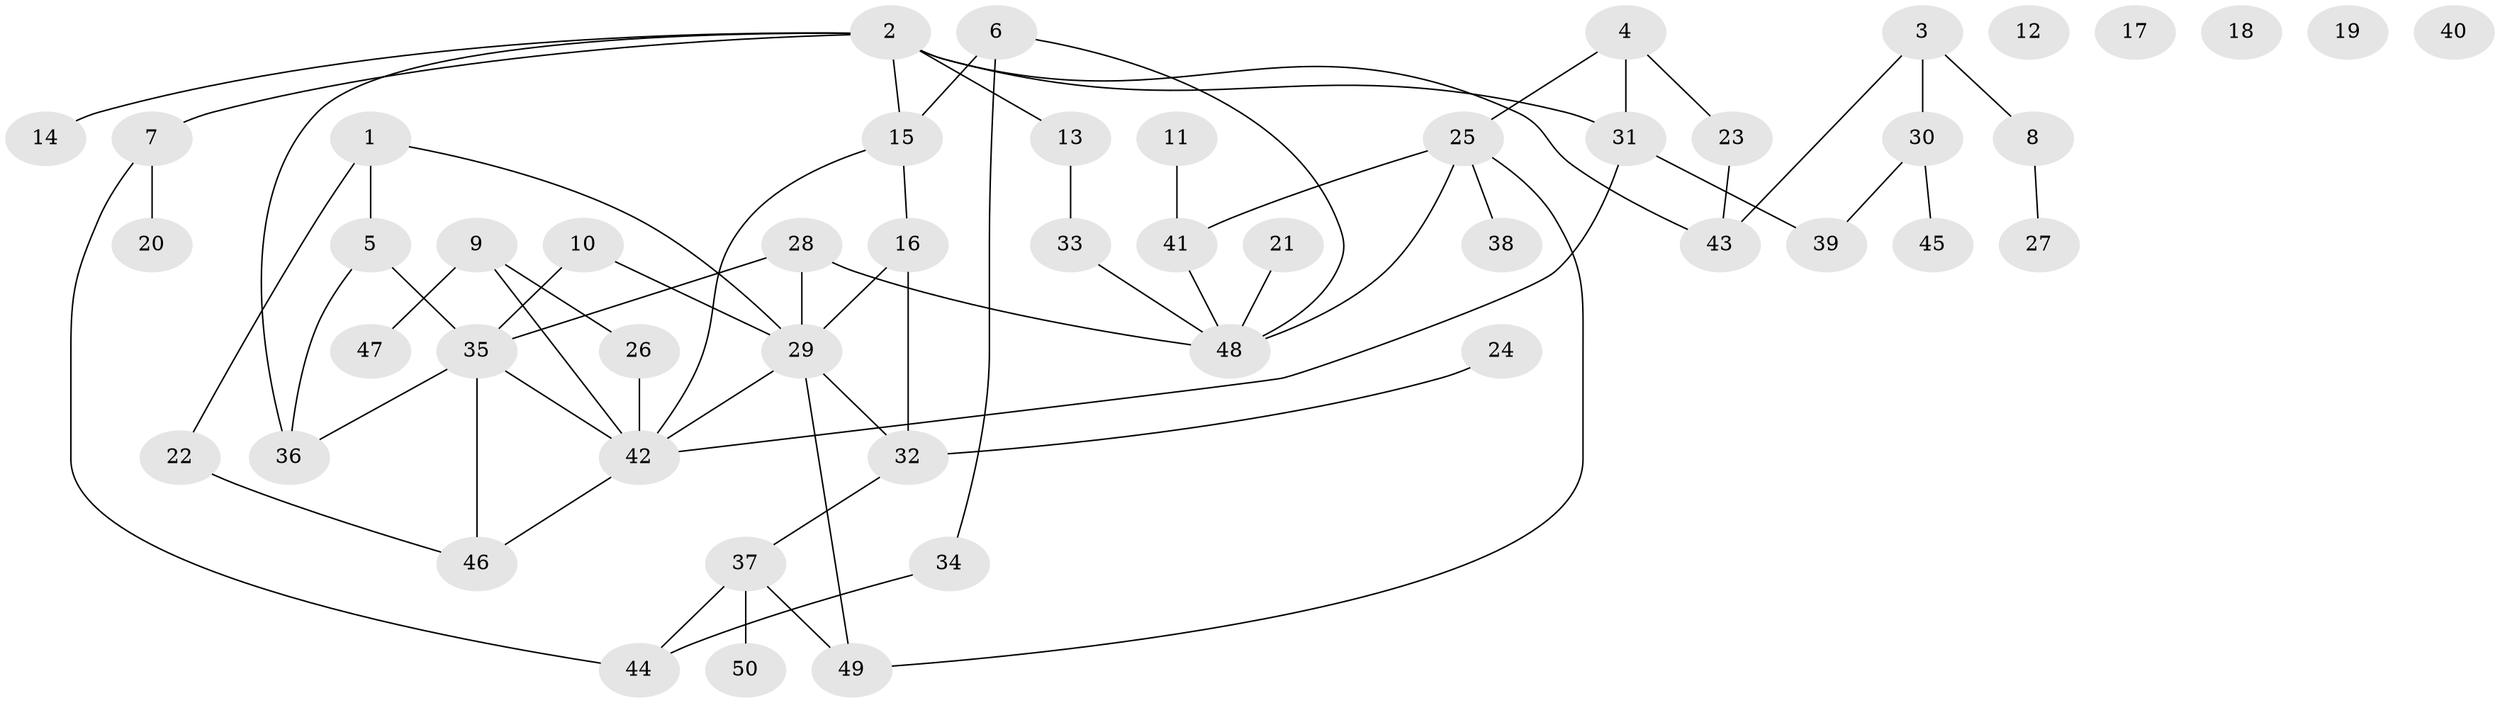 // Generated by graph-tools (version 1.1) at 2025/13/03/09/25 04:13:08]
// undirected, 50 vertices, 65 edges
graph export_dot {
graph [start="1"]
  node [color=gray90,style=filled];
  1;
  2;
  3;
  4;
  5;
  6;
  7;
  8;
  9;
  10;
  11;
  12;
  13;
  14;
  15;
  16;
  17;
  18;
  19;
  20;
  21;
  22;
  23;
  24;
  25;
  26;
  27;
  28;
  29;
  30;
  31;
  32;
  33;
  34;
  35;
  36;
  37;
  38;
  39;
  40;
  41;
  42;
  43;
  44;
  45;
  46;
  47;
  48;
  49;
  50;
  1 -- 5;
  1 -- 22;
  1 -- 29;
  2 -- 7;
  2 -- 13;
  2 -- 14;
  2 -- 15;
  2 -- 31;
  2 -- 36;
  2 -- 43;
  3 -- 8;
  3 -- 30;
  3 -- 43;
  4 -- 23;
  4 -- 25;
  4 -- 31;
  5 -- 35;
  5 -- 36;
  6 -- 15;
  6 -- 34;
  6 -- 48;
  7 -- 20;
  7 -- 44;
  8 -- 27;
  9 -- 26;
  9 -- 42;
  9 -- 47;
  10 -- 29;
  10 -- 35;
  11 -- 41;
  13 -- 33;
  15 -- 16;
  15 -- 42;
  16 -- 29;
  16 -- 32;
  21 -- 48;
  22 -- 46;
  23 -- 43;
  24 -- 32;
  25 -- 38;
  25 -- 41;
  25 -- 48;
  25 -- 49;
  26 -- 42;
  28 -- 29;
  28 -- 35;
  28 -- 48;
  29 -- 32;
  29 -- 42;
  29 -- 49;
  30 -- 39;
  30 -- 45;
  31 -- 39;
  31 -- 42;
  32 -- 37;
  33 -- 48;
  34 -- 44;
  35 -- 36;
  35 -- 42;
  35 -- 46;
  37 -- 44;
  37 -- 49;
  37 -- 50;
  41 -- 48;
  42 -- 46;
}
